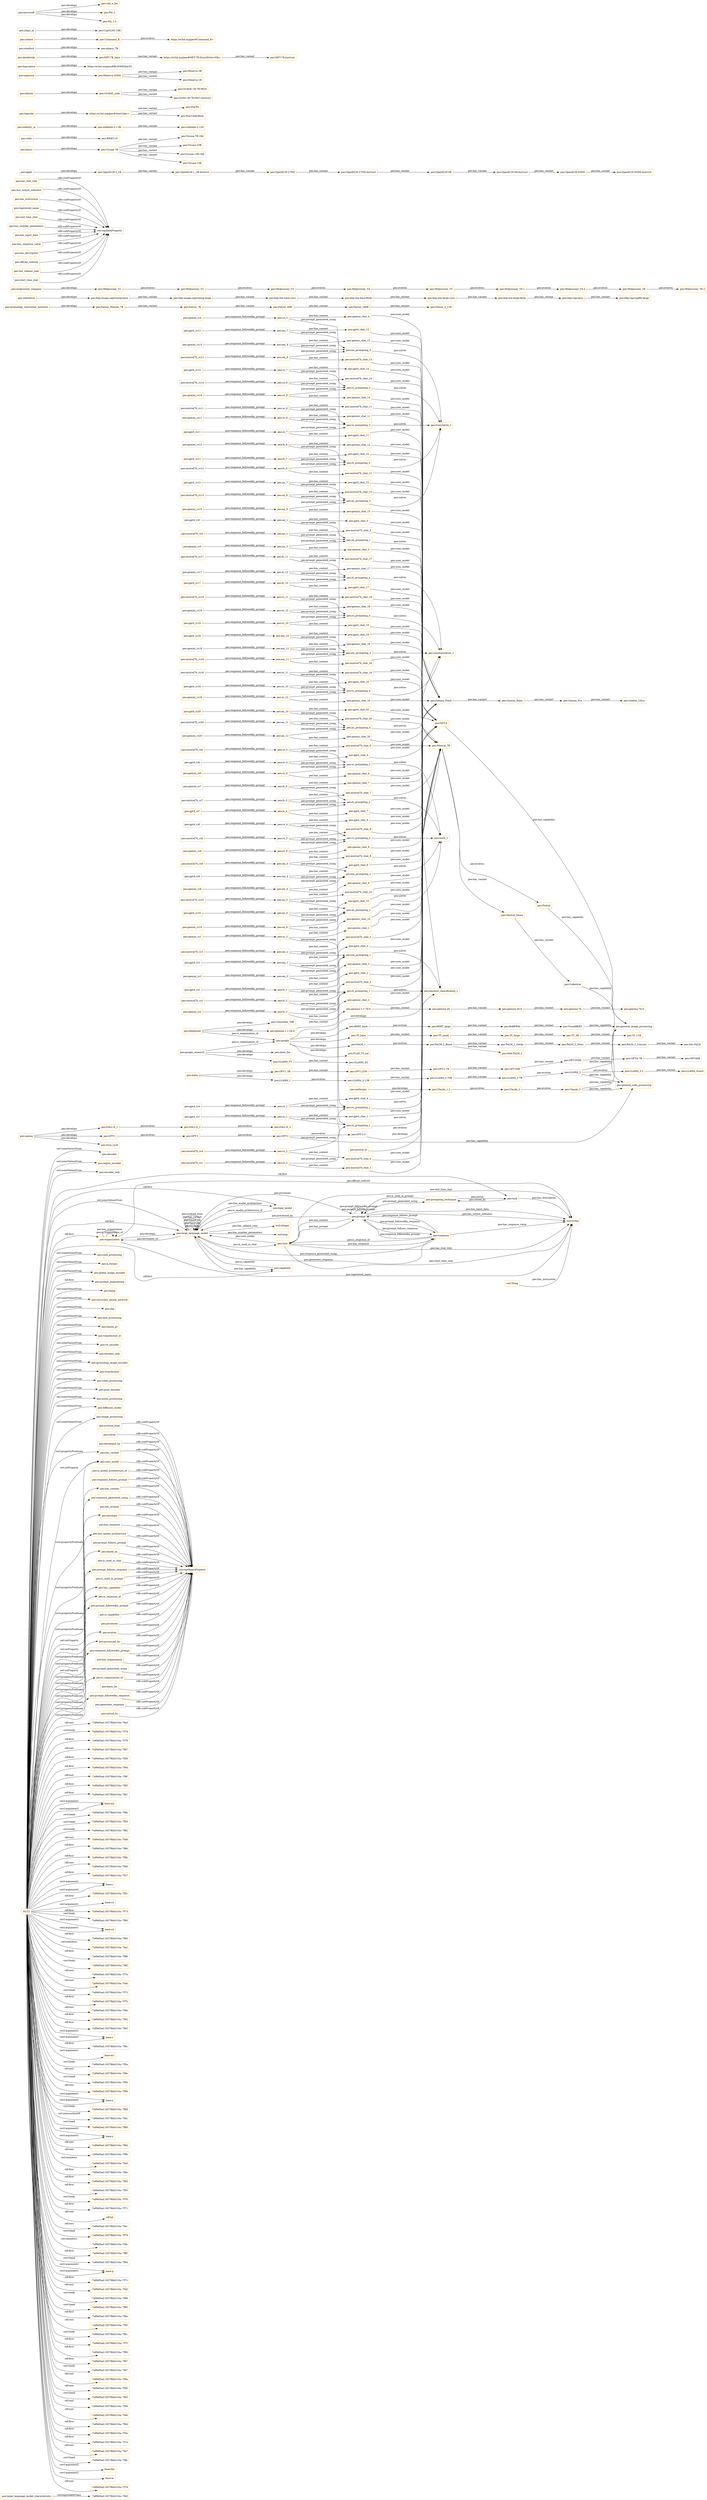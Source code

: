 digraph ar2dtool_diagram { 
rankdir=LR;
size="1501"
node [shape = rectangle, color="orange"]; "peo:large_language_model_characteristic" "peo:decoder" "peo:region_encoder" "peo:encoder_only" "peo:organization" "peo:code_processing" "peo:q_former" "peo:global_image_encoder" "peo:prompt_engineering" "peo:llama" "peo:recurrent_neural_network" "peo:chat" "peo:clip" "peo:text_processing" "peo:lamda_pt" "peo:prompting_technique" "peo:transformer_xl" "peo:vit_encoder" "peo:decoder_only" "peo:task" "peo:grounding_image_encoder" "peo:transformer" "peo:capability" "peo:video_processing" "peo:pixel_decoder" "peo:audio_processing" "peo:prompt" "peo:base_model" "-7a99d5ad:19378bb310a:-7fd2" "peo:diffusion_model" "peo:large_language_model" "peo:image_processing" "peo:response" ; /*classes style*/
	"peo:gemini_rs4" -> "peo:ro_3" [ label = "peo:response_followedby_prompt" ];
	"peo:gpt4_chat_4" -> "peo:GPT-4" [ label = "peo:uses_model" ];
	"peo:gemini_rs12" -> "peo:fs_9" [ label = "peo:response_followedby_prompt" ];
	"peo:ro_1" -> "peo:ro_prompting_1" [ label = "peo:prompt_generated_using" ];
	"peo:ro_1" -> "peo:gpt4_chat_4" [ label = "peo:has_context" ];
	"peo:an_5" -> "peo:an_prompting_2" [ label = "peo:prompt_generated_using" ];
	"peo:an_5" -> "peo:mistral7b_chat_10" [ label = "peo:has_context" ];
	"peo:gpt4_rs20" -> "peo:an_10" [ label = "peo:response_followedby_prompt" ];
	"peo:zs_2" -> "peo:zs_prompting_1" [ label = "peo:prompt_generated_using" ];
	"peo:zs_2" -> "peo:mistral7b_chat_1" [ label = "peo:has_context" ];
	"peo:Falcon_180B" -> "peo:Falcon_2_11B" [ label = "peo:has_variant" ];
	"peo:fs_11" -> "peo:fs_prompting_4" [ label = "peo:prompt_generated_using" ];
	"peo:fs_11" -> "peo:mistral7b_chat_17" [ label = "peo:has_context" ];
	"peo:has_variant" -> "owl:topObjectProperty" [ label = "rdfs:subPropertyOf" ];
	"peo:gemini_chat_15" -> "peo:Gemini_Flash" [ label = "peo:uses_model" ];
	"peo:uses_model" -> "owl:topObjectProperty" [ label = "rdfs:subPropertyOf" ];
	"peo:GPT-2" -> "peo:GPT-3" [ label = "peo:evolves" ];
	"peo:ro_11" -> "peo:ro_prompting_4" [ label = "peo:prompt_generated_using" ];
	"peo:ro_11" -> "peo:mistral7b_chat_19" [ label = "peo:has_context" ];
	"peo:gpt4_chat_15" -> "peo:GPT-4" [ label = "peo:uses_model" ];
	"peo:mistral7b_rs6" -> "peo:zs_5" [ label = "peo:response_followedby_prompt" ];
	"peo:mistral7b_chat_12" -> "peo:Mistral_7B" [ label = "peo:uses_model" ];
	"peo:salesforce" -> "peo:blip-image-captioning-base" [ label = "peo:develops" ];
	"peo:em_7" -> "peo:em_prompting_3" [ label = "peo:prompt_generated_using" ];
	"peo:em_7" -> "peo:gpt4_chat_13" [ label = "peo:has_context" ];
	"peo:mistral7b_rs10" -> "peo:an_5" [ label = "peo:response_followedby_prompt" ];
	"peo:gpt4_rs14" -> "peo:ro_7" [ label = "peo:response_followedby_prompt" ];
	"peo:Midjourney_V2" -> "peo:Midjourney_V3" [ label = "peo:evolves" ];
	"peo:is_model_architecture_of" -> "owl:topObjectProperty" [ label = "rdfs:subPropertyOf" ];
	"peo:gemini_chat_5" -> "peo:Gemini_Flash" [ label = "peo:uses_model" ];
	"peo:RoBERTa" -> "peo:VisualBERT" [ label = "peo:has_variant" ];
	"peo:has_chat_title" -> "owl:topDataProperty" [ label = "rdfs:subPropertyOf" ];
	"peo:em_10" -> "peo:em_prompting_4" [ label = "peo:prompt_generated_using" ];
	"peo:em_10" -> "peo:gpt4_chat_18" [ label = "peo:has_context" ];
	"peo:zs_prompting_2" -> "peo:math_1" [ label = "peo:solves" ];
	"peo:gpt4_rs5" -> "peo:an_1" [ label = "peo:response_followedby_prompt" ];
	"peo:an_12" -> "peo:an_prompting_4" [ label = "peo:prompt_generated_using" ];
	"peo:an_12" -> "peo:gemini_chat_20" [ label = "peo:has_context" ];
	"peo:gemini_rs18" -> "peo:em_12" [ label = "peo:response_followedby_prompt" ];
	"peo:mistral7b_chat_5" -> "peo:Mistral_7B" [ label = "peo:uses_model" ];
	"peo:ro_7" -> "peo:ro_prompting_3" [ label = "peo:prompt_generated_using" ];
	"peo:ro_7" -> "peo:gpt4_chat_14" [ label = "peo:has_context" ];
	"peo:deepmind" -> "peo:google" [ label = "peo:is_organization_of" ];
	"peo:deepmind" -> "peo:gemma-1.1-2b-it" [ label = "peo:develops" ];
	"peo:deepmind" -> "peo:Chinchilla_70B" [ label = "peo:develops" ];
	"peo:response_follows_prompt" -> "owl:topObjectProperty" [ label = "rdfs:subPropertyOf" ];
	"peo:OpenELM-450M" -> "peo:OpenELM-450M-Instruct" [ label = "peo:has_variant" ];
	"peo:lmsys" -> "peo:Vicuna-7B" [ label = "peo:develops" ];
	"peo:Midjourney_V5.2" -> "peo:Midjourney_V6" [ label = "peo:evolves" ];
	"peo:Vicuna-7B" -> "peo:Vicuna-7B-16k" [ label = "peo:has_variant" ];
	"peo:Vicuna-7B" -> "peo:Vicuna-33B" [ label = "peo:has_variant" ];
	"peo:Vicuna-7B" -> "peo:Vicuna-13B-16k" [ label = "peo:has_variant" ];
	"peo:Vicuna-7B" -> "peo:Vicuna-13B" [ label = "peo:has_variant" ];
	"peo:PaLM_2_Bison" -> "peo:PaLM_2_Gecko" [ label = "peo:has_variant" ];
	"peo:PaLM_2_Bison" -> "peo:Med-PaLM_2" [ label = "peo:has_variant" ];
	"peo:LLAMA_2-13B" -> "peo:LLAMA_2-70B" [ label = "peo:has_variant" ];
	"peo:Mistral_7B" -> "peo:Mistral_Nemo" [ label = "peo:has_variant" ];
	"peo:Mistral_7B" -> "peo:Pixtral" [ label = "peo:evolves" ];
	"peo:zs_8" -> "peo:zs_prompting_3" [ label = "peo:prompt_generated_using" ];
	"peo:zs_8" -> "peo:mistral7b_chat_11" [ label = "peo:has_context" ];
	"peo:OPT-125M" -> "peo:OPT-2.7B" [ label = "peo:has_variant" ];
	"peo:gemini_chat_10" -> "peo:Gemini_Flash" [ label = "peo:uses_model" ];
	"peo:VisualBERT" -> "peo:general_image_processing" [ label = "peo:has_capability" ];
	"peo:has_context" -> "owl:topObjectProperty" [ label = "rdfs:subPropertyOf" ];
	"peo:an_prompting_1" -> "peo:emotion_classification_1" [ label = "peo:solves" ];
	"peo:response_generated_using" -> "owl:topObjectProperty" [ label = "rdfs:subPropertyOf" ];
	"peo:gpt4_chat_10" -> "peo:GPT-4" [ label = "peo:uses_model" ];
	"peo:Claude_3" -> "peo:general_image_processing" [ label = "peo:has_capability" ];
	"peo:Claude_3" -> "peo:general_code_processing" [ label = "peo:has_capability" ];
	"peo:mistral7b_rs1" -> "peo:zs_2" [ label = "peo:response_followedby_prompt" ];
	"peo:fs_6" -> "peo:fs_prompting_2" [ label = "peo:prompt_generated_using" ];
	"peo:fs_6" -> "peo:gemini_chat_7" [ label = "peo:has_context" ];
	"peo:fs_prompting_4" -> "peo:summarization_1" [ label = "peo:solves" ];
	"peo:em_2" -> "peo:em_prompting_1" [ label = "peo:prompt_generated_using" ];
	"peo:em_2" -> "peo:mistral7b_chat_3" [ label = "peo:has_context" ];
	"peo:mistral7b_chat_18" -> "peo:Mistral_7B" [ label = "peo:uses_model" ];
	"peo:mistral7b_rs16" -> "peo:zs_11" [ label = "peo:response_followedby_prompt" ];
	"peo:OPT-350M" -> "peo:OPT-6.7B" [ label = "peo:has_variant" ];
	"peo:mistral_ai" -> "peo:Mistral_7B" [ label = "peo:develops" ];
	"peo:anthropic" -> "peo:Claude_1.2" [ label = "peo:develops" ];
	"peo:rwkv" -> "peo:RWKV-v5" [ label = "peo:develops" ];
	"peo:PaLM_2_Otter" -> "peo:PaLM_2_Unicorn" [ label = "peo:has_variant" ];
	"peo:ro_prompting_1" -> "peo:emotion_classification_1" [ label = "peo:solves" ];
	"peo:gemini_rs5" -> "peo:an_3" [ label = "peo:response_followedby_prompt" ];
	"peo:gemini_rs13" -> "peo:em_9" [ label = "peo:response_followedby_prompt" ];
	"peo:ro_2" -> "peo:ro_prompting_1" [ label = "peo:prompt_generated_using" ];
	"peo:ro_2" -> "peo:mistral7b_chat_4" [ label = "peo:has_context" ];
	"peo:an_6" -> "peo:an_prompting_2" [ label = "peo:prompt_generated_using" ];
	"peo:an_6" -> "peo:gemini_chat_10" [ label = "peo:has_context" ];
	"peo:gpt4_chat_5" -> "peo:GPT-4" [ label = "peo:uses_model" ];
	"peo:blip-vqa-base" -> "peo:blip-vqa-capfilt-large" [ label = "peo:has_variant" ];
	"peo:has_prompt" -> "owl:topObjectProperty" [ label = "rdfs:subPropertyOf" ];
	"peo:OpenELM-1_1B" -> "peo:OpenELM-1_1B-Instruct" [ label = "peo:has_variant" ];
	"peo:PaLM_2_Gecko" -> "peo:PaLM_2_Otter" [ label = "peo:has_variant" ];
	"peo:zs_3" -> "peo:zs_prompting_1" [ label = "peo:prompt_generated_using" ];
	"peo:zs_3" -> "peo:gemini_chat_1" [ label = "peo:has_context" ];
	"peo:develops" -> "owl:topObjectProperty" [ label = "rdfs:subPropertyOf" ];
	"peo:LLAMA_2-7B" -> "peo:LLAMA_3" [ label = "peo:evolves" ];
	"peo:fs_12" -> "peo:fs_prompting_4" [ label = "peo:prompt_generated_using" ];
	"peo:fs_12" -> "peo:gemini_chat_17" [ label = "peo:has_context" ];
	"peo:gemma-7b" -> "peo:gemma-7b-it" [ label = "peo:has_variant" ];
	"peo:gemini_chat_16" -> "peo:Gemini_Flash" [ label = "peo:uses_model" ];
	"peo:has_response" -> "owl:topObjectProperty" [ label = "rdfs:subPropertyOf" ];
	"peo:ro_12" -> "peo:ro_prompting_4" [ label = "peo:prompt_generated_using" ];
	"peo:ro_12" -> "peo:gemini_chat_19" [ label = "peo:has_context" ];
	"peo:GPT-3" -> "peo:general_code_processing" [ label = "peo:has_capability" ];
	"peo:GPT-3" -> "peo:GPT-3.5" [ label = "peo:evolves" ];
	"peo:gpt4_chat_16" -> "peo:GPT-4" [ label = "peo:uses_model" ];
	"peo:OPT-6.7B" -> "peo:OPT-66B" [ label = "peo:has_variant" ];
	"peo:stablelm-2-1-6b" -> "peo:stablelm-2-12b" [ label = "peo:has_variant" ];
	"peo:fs_1" -> "peo:fs_prompting_1" [ label = "peo:prompt_generated_using" ];
	"peo:fs_1" -> "peo:gpt4_chat_2" [ label = "peo:has_context" ];
	"peo:Gemini_Flash" -> "peo:Gemini_Nano" [ label = "peo:has_variant" ];
	"peo:mistral7b_rs7" -> "peo:fs_5" [ label = "peo:response_followedby_prompt" ];
	"peo:blip-itm-base-flickr" -> "peo:blip-itm-large-coco" [ label = "peo:has_variant" ];
	"peo:has_model_architecture" -> "owl:topObjectProperty" [ label = "rdfs:subPropertyOf" ];
	"peo:em_8" -> "peo:em_prompting_3" [ label = "peo:prompt_generated_using" ];
	"peo:em_8" -> "peo:mistral7b_chat_13" [ label = "peo:has_context" ];
	"peo:mistral7b_chat_13" -> "peo:Mistral_7B" [ label = "peo:uses_model" ];
	"peo:has_output_indicator" -> "owl:topDataProperty" [ label = "rdfs:subPropertyOf" ];
	"peo:mistral7b_rs11" -> "peo:zs_8" [ label = "peo:response_followedby_prompt" ];
	"peo:gpt4_rs15" -> "peo:an_7" [ label = "peo:response_followedby_prompt" ];
	"peo:Midjourney_V3" -> "peo:Midjourney_V4" [ label = "peo:evolves" ];
	"peo:gemini_chat_6" -> "peo:Gemini_Flash" [ label = "peo:uses_model" ];
	"https://w3id.org/peo#StarCoder+" -> "peo:StarPii" [ label = "peo:has_variant" ];
	"https://w3id.org/peo#StarCoder+" -> "peo:StarCoderBase" [ label = "peo:has_variant" ];
	"peo:allenAI" -> "peo:OLMoE_code" [ label = "peo:develops" ];
	"peo:an_1" -> "peo:an_prompting_1" [ label = "peo:prompt_generated_using" ];
	"peo:an_1" -> "peo:gpt4_chat_5" [ label = "peo:has_context" ];
	"peo:Gemini_Pro" -> "peo:Gemini_Ultra" [ label = "peo:has_variant" ];
	"peo:em_11" -> "peo:em_prompting_4" [ label = "peo:prompt_generated_using" ];
	"peo:em_11" -> "peo:mistral7b_chat_18" [ label = "peo:has_context" ];
	"peo:zs_prompting_3" -> "peo:translation_1" [ label = "peo:solves" ];
	"peo:gpt4_rs6" -> "peo:zs_4" [ label = "peo:response_followedby_prompt" ];
	"peo:gemini_rs19" -> "peo:ro_12" [ label = "peo:response_followedby_prompt" ];
	"peo:mistral7b_chat_6" -> "peo:Mistral_7B" [ label = "peo:uses_model" ];
	"peo:ro_8" -> "peo:ro_prompting_3" [ label = "peo:prompt_generated_using" ];
	"peo:ro_8" -> "peo:mistral7b_chat_14" [ label = "peo:has_context" ];
	"peo:BERT_base" -> "peo:BERT_large" [ label = "peo:evolves" ];
	"peo:prompt_follows_prompt" -> "owl:topObjectProperty" [ label = "rdfs:subPropertyOf" ];
	"peo:gemini_rs20" -> "peo:an_12" [ label = "peo:response_followedby_prompt" ];
	"peo:zs_9" -> "peo:zs_prompting_3" [ label = "peo:prompt_generated_using" ];
	"peo:zs_9" -> "peo:gemini_chat_11" [ label = "peo:has_context" ];
	"peo:gemini_chat_11" -> "peo:Gemini_Flash" [ label = "peo:uses_model" ];
	"peo:an_prompting_2" -> "peo:math_1" [ label = "peo:solves" ];
	"peo:gpt4_chat_11" -> "peo:GPT-4" [ label = "peo:uses_model" ];
	"peo:mistral7b_rs2" -> "peo:fs_2" [ label = "peo:response_followedby_prompt" ];
	"peo:fs_7" -> "peo:fs_prompting_3" [ label = "peo:prompt_generated_using" ];
	"peo:fs_7" -> "peo:gpt4_chat_12" [ label = "peo:has_context" ];
	"peo:em_3" -> "peo:em_prompting_1" [ label = "peo:prompt_generated_using" ];
	"peo:em_3" -> "peo:gemini_chat_3" [ label = "peo:has_context" ];
	"peo:gpt4_rs10" -> "peo:an_4" [ label = "peo:response_followedby_prompt" ];
	"peo:based_on" -> "owl:topObjectProperty" [ label = "rdfs:subPropertyOf" ];
	"peo:sapienza" -> "peo:Minerva-350M" [ label = "peo:develops" ];
	"peo:mistral7b_chat_19" -> "peo:Mistral_7B" [ label = "peo:uses_model" ];
	"peo:T5_base" -> "peo:T5_small" [ label = "peo:has_variant" ];
	"peo:mistral7b_rs17" -> "peo:fs_11" [ label = "peo:response_followedby_prompt" ];
	"peo:gemini_chat_1" -> "peo:Gemini_Flash" [ label = "peo:uses_model" ];
	"peo:Falcon_40B" -> "peo:Falcon_180B" [ label = "peo:has_variant" ];
	"peo:ro_prompting_2" -> "peo:math_1" [ label = "peo:solves" ];
	"peo:gemini_rs6" -> "peo:zs_6" [ label = "peo:response_followedby_prompt" ];
	"peo:blip-image-captioning-large" -> "peo:blip-itm-base-coco" [ label = "peo:has_variant" ];
	"peo:midjourney_company" -> "peo:Midjourney_V1" [ label = "peo:develops" ];
	"peo:mistral7b_chat_1" -> "peo:Mistral_7B" [ label = "peo:uses_model" ];
	"peo:ro_3" -> "peo:ro_prompting_1" [ label = "peo:prompt_generated_using" ];
	"peo:ro_3" -> "peo:gemini_chat_4" [ label = "peo:has_context" ];
	"peo:mistral7b_chat_20" -> "peo:Mistral_7B" [ label = "peo:uses_model" ];
	"peo:gpt4_rs1" -> "peo:zs_1" [ label = "peo:response_followedby_prompt" ];
	"peo:an_7" -> "peo:an_prompting_3" [ label = "peo:prompt_generated_using" ];
	"peo:an_7" -> "peo:gpt4_chat_15" [ label = "peo:has_context" ];
	"peo:large_language_model_characteristic" -> "-7a99d5ad:19378bb310a:-7fd2" [ label = "owl:equivalentClass" ];
	"peo:gemini_rs14" -> "peo:ro_9" [ label = "peo:response_followedby_prompt" ];
	"peo:blip-itm-base-coco" -> "peo:blip-itm-base-flickr" [ label = "peo:has_variant" ];
	"peo:gpt4_chat_6" -> "peo:GPT-4" [ label = "peo:uses_model" ];
	"peo:OpenELM-270M" -> "peo:OpenELM-270M-Instruct" [ label = "peo:has_variant" ];
	"peo:has_instruction" -> "owl:topDataProperty" [ label = "rdfs:subPropertyOf" ];
	"peo:zs_4" -> "peo:zs_prompting_2" [ label = "peo:prompt_generated_using" ];
	"peo:zs_4" -> "peo:gpt4_chat_6" [ label = "peo:has_context" ];
	"peo:PaLM_1" -> "peo:PaLM_2_Bison" [ label = "peo:evolves" ];
	"peo:GLaMM_FT" -> "peo:GLaMM_ZS" [ label = "peo:has_variant" ];
	"peo:is_used_in_chat" -> "owl:topObjectProperty" [ label = "rdfs:subPropertyOf" ];
	"peo:gemini_chat_17" -> "peo:Gemini_Flash" [ label = "peo:uses_model" ];
	"peo:OLMoE_code" -> "peo:OLMoE-1B-7B-0924" [ label = "peo:has_variant" ];
	"peo:OLMoE_code" -> "peo:OLMo-1B-7B-0927-Instruct" [ label = "peo:has_variant" ];
	"peo:blip-itm-large-coco" -> "peo:blip-itm-large-flickr" [ label = "peo:has_variant" ];
	"peo:GPT-4" -> "peo:general_image_processing" [ label = "peo:has_capability" ];
	"peo:google_research" -> "peo:google" [ label = "peo:is_organization_of" ];
	"peo:google_research" -> "peo:xlnet_llm" [ label = "peo:develops" ];
	"peo:google_research" -> "peo:GLaMM_FT" [ label = "peo:develops" ];
	"peo:gpt4_chat_17" -> "peo:GPT-4" [ label = "peo:uses_model" ];
	"peo:gemma-2b-it" -> "peo:gemma-7b" [ label = "peo:has_variant" ];
	"peo:fs_2" -> "peo:fs_prompting_1" [ label = "peo:prompt_generated_using" ];
	"peo:fs_2" -> "peo:mistral7b_chat_2" [ label = "peo:has_context" ];
	"peo:mistral7b_rs8" -> "peo:em_5" [ label = "peo:response_followedby_prompt" ];
	"peo:mistral7b_chat_14" -> "peo:Mistral_7B" [ label = "peo:uses_model" ];
	"peo:em_9" -> "peo:em_prompting_3" [ label = "peo:prompt_generated_using" ];
	"peo:em_9" -> "peo:gemini_chat_13" [ label = "peo:has_context" ];
	"peo:mistral7b_rs12" -> "peo:fs_8" [ label = "peo:response_followedby_prompt" ];
	"peo:em_prompting_1" -> "peo:emotion_classification_1" [ label = "peo:solves" ];
	"peo:OpenELM-3B-Instruct" -> "peo:OpenELM-450M" [ label = "peo:has_variant" ];
	"peo:gpt4_rs16" -> "peo:zs_10" [ label = "peo:response_followedby_prompt" ];
	"peo:Midjourney_V4" -> "peo:Midjourney_V5" [ label = "peo:evolves" ];
	"peo:gemini_chat_7" -> "peo:Gemini_Flash" [ label = "peo:uses_model" ];
	"peo:gemini_rs1" -> "peo:zs_3" [ label = "peo:response_followedby_prompt" ];
	"peo:T5_large" -> "peo:T5_3B" [ label = "peo:has_variant" ];
	"peo:prompt_follows_response" -> "owl:topObjectProperty" [ label = "rdfs:subPropertyOf" ];
	"peo:an_2" -> "peo:an_prompting_1" [ label = "peo:prompt_generated_using" ];
	"peo:an_2" -> "peo:mistral7b_chat_5" [ label = "peo:has_context" ];
	"peo:gpt4_chat_1" -> "peo:GPT-4" [ label = "peo:uses_model" ];
	"peo:em_12" -> "peo:em_prompting_4" [ label = "peo:prompt_generated_using" ];
	"peo:em_12" -> "peo:gemini_chat_18" [ label = "peo:has_context" ];
	"peo:gpt4_rs7" -> "peo:fs_4" [ label = "peo:response_followedby_prompt" ];
	"peo:zs_prompting_4" -> "peo:summarization_1" [ label = "peo:solves" ];
	"peo:mistral7b_chat_7" -> "peo:Mistral_7B" [ label = "peo:uses_model" ];
	"peo:ro_9" -> "peo:ro_prompting_3" [ label = "peo:prompt_generated_using" ];
	"peo:ro_9" -> "peo:gemini_chat_14" [ label = "peo:has_context" ];
	"peo:registered_name" -> "owl:topDataProperty" [ label = "rdfs:subPropertyOf" ];
	"peo:is_used_in_prompt" -> "owl:topObjectProperty" [ label = "rdfs:subPropertyOf" ];
	"peo:has_capability" -> "owl:topObjectProperty" [ label = "rdfs:subPropertyOf" ];
	"peo:OPT-1.3B" -> "peo:OPT-125M" [ label = "peo:has_variant" ];
	"peo:gemini_chat_12" -> "peo:Gemini_Flash" [ label = "peo:uses_model" ];
	"peo:zs_10" -> "peo:zs_prompting_4" [ label = "peo:prompt_generated_using" ];
	"peo:zs_10" -> "peo:gpt4_chat_16" [ label = "peo:has_context" ];
	"peo:bigscience" -> "https://w3id.org/peo#BLOOMZ&mT0" [ label = "peo:develops" ];
	"peo:an_prompting_3" -> "peo:translation_1" [ label = "peo:solves" ];
	"peo:gpt4_chat_12" -> "peo:GPT-4" [ label = "peo:uses_model" ];
	"peo:OpenELM-270M-Instruct" -> "peo:OpenELM-3B" [ label = "peo:has_variant" ];
	"peo:mistral7b_rs3" -> "peo:em_2" [ label = "peo:response_followedby_prompt" ];
	"peo:MPT-7B_base" -> "https://w3id.org/peo#MPT-7B-StoryWriter-65k+" [ label = "peo:has_variant" ];
	"peo:is_response_of" -> "owl:topObjectProperty" [ label = "rdfs:subPropertyOf" ];
	"peo:prompt_followedby_prompt" -> "owl:topObjectProperty" [ label = "rdfs:subPropertyOf" ];
	"peo:fs_8" -> "peo:fs_prompting_3" [ label = "peo:prompt_generated_using" ];
	"peo:fs_8" -> "peo:mistral7b_chat_12" [ label = "peo:has_context" ];
	"peo:em_4" -> "peo:em_prompting_2" [ label = "peo:prompt_generated_using" ];
	"peo:em_4" -> "peo:gpt4_chat_8" [ label = "peo:has_context" ];
	"peo:gpt4_rs11" -> "peo:zs_7" [ label = "peo:response_followedby_prompt" ];
	"peo:DALL-E_1" -> "peo:DALL-E_2" [ label = "peo:evolves" ];
	"peo:mistral7b_rs18" -> "peo:em_11" [ label = "peo:response_followedby_prompt" ];
	"peo:gemini_chat_2" -> "peo:Gemini_Flash" [ label = "peo:uses_model" ];
	"peo:ro_prompting_3" -> "peo:translation_1" [ label = "peo:solves" ];
	"peo:gemini_rs7" -> "peo:fs_6" [ label = "peo:response_followedby_prompt" ];
	"peo:gpt4_chat_7" -> "peo:GPT-4" [ label = "peo:uses_model" ];
	"peo:Minerva-350M" -> "peo:Minerva-3B" [ label = "peo:has_variant" ];
	"peo:Minerva-350M" -> "peo:Minerva-1B" [ label = "peo:has_variant" ];
	"peo:gpt4_rs2" -> "peo:fs_1" [ label = "peo:response_followedby_prompt" ];
	"peo:is_capability" -> "owl:topObjectProperty" [ label = "rdfs:subPropertyOf" ];
	"peo:gemini_rs15" -> "peo:an_9" [ label = "peo:response_followedby_prompt" ];
	"peo:mistral7b_chat_2" -> "peo:Mistral_7B" [ label = "peo:uses_model" ];
	"peo:ro_4" -> "peo:ro_prompting_2" [ label = "peo:prompt_generated_using" ];
	"peo:ro_4" -> "peo:gpt4_chat_9" [ label = "peo:has_context" ];
	"peo:an_8" -> "peo:an_prompting_3" [ label = "peo:prompt_generated_using" ];
	"peo:an_8" -> "peo:mistral7b_chat_15" [ label = "peo:has_context" ];
	"peo:Falcon_7B" -> "peo:Falcon_40B" [ label = "peo:has_variant" ];
	"peo:end_time_chat" -> "owl:topDataProperty" [ label = "rdfs:subPropertyOf" ];
	"peo:processes" -> "owl:topObjectProperty" [ label = "rdfs:subPropertyOf" ];
	"peo:google" -> "peo:T5_base" [ label = "peo:develops" ];
	"peo:google" -> "peo:PaLM_1" [ label = "peo:develops" ];
	"peo:google" -> "peo:Gemini_Flash" [ label = "peo:develops" ];
	"peo:google" -> "peo:FLAN_T5_xxl" [ label = "peo:develops" ];
	"peo:google" -> "peo:BERT_base" [ label = "peo:develops" ];
	"peo:LLAMA_2-70B" -> "peo:LLAMA_2-7B" [ label = "peo:has_variant" ];
	"peo:has_number_parameters" -> "owl:topDataProperty" [ label = "rdfs:subPropertyOf" ];
	"peo:zs_5" -> "peo:zs_prompting_2" [ label = "peo:prompt_generated_using" ];
	"peo:zs_5" -> "peo:mistral7b_chat_6" [ label = "peo:has_context" ];
	"peo:evolves" -> "owl:topObjectProperty" [ label = "rdfs:subPropertyOf" ];
	"peo:gemini_chat_18" -> "peo:Gemini_Flash" [ label = "peo:uses_model" ];
	"peo:LLAMA_1" -> "peo:LLAMA_2-13B" [ label = "peo:evolves" ];
	"peo:gpt4_chat_18" -> "peo:GPT-4" [ label = "peo:uses_model" ];
	"peo:fs_3" -> "peo:fs_prompting_1" [ label = "peo:prompt_generated_using" ];
	"peo:fs_3" -> "peo:gemini_chat_2" [ label = "peo:has_context" ];
	"peo:BERT_large" -> "peo:RoBERTa" [ label = "peo:has_variant" ];
	"peo:fs_prompting_1" -> "peo:emotion_classification_1" [ label = "peo:solves" ];
	"peo:mistral7b_rs9" -> "peo:ro_5" [ label = "peo:response_followedby_prompt" ];
	"peo:stanford" -> "peo:alpaca_7B" [ label = "peo:develops" ];
	"peo:mistral7b_chat_15" -> "peo:Mistral_7B" [ label = "peo:uses_model" ];
	"peo:em_prompting_2" -> "peo:math_1" [ label = "peo:solves" ];
	"peo:mistral7b_rs13" -> "peo:em_8" [ label = "peo:response_followedby_prompt" ];
	"https://w3id.org/peo#MPT-7B-StoryWriter-65k+" -> "peo:MPT-7B-Instruct" [ label = "peo:has_variant" ];
	"peo:gpt4_rs17" -> "peo:fs_10" [ label = "peo:response_followedby_prompt" ];
	"peo:processed_by" -> "owl:topObjectProperty" [ label = "rdfs:subPropertyOf" ];
	"peo:Midjourney_V5" -> "peo:Midjourney_V5.1" [ label = "peo:evolves" ];
	"peo:meta" -> "peo:OPT-1.3B" [ label = "peo:develops" ];
	"peo:meta" -> "peo:LLAMA_1" [ label = "peo:develops" ];
	"peo:gemini_rs2" -> "peo:fs_3" [ label = "peo:response_followedby_prompt" ];
	"peo:gemini_chat_8" -> "peo:Gemini_Flash" [ label = "peo:uses_model" ];
	"peo:has_input_data" -> "owl:topDataProperty" [ label = "rdfs:subPropertyOf" ];
	"peo:gemini_rs10" -> "peo:an_6" [ label = "peo:response_followedby_prompt" ];
	"peo:an_3" -> "peo:an_prompting_1" [ label = "peo:prompt_generated_using" ];
	"peo:an_3" -> "peo:gemini_chat_5" [ label = "peo:has_context" ];
	"peo:gpt4_chat_2" -> "peo:GPT-4" [ label = "peo:uses_model" ];
	"peo:gpt4_rs8" -> "peo:em_4" [ label = "peo:response_followedby_prompt" ];
	"peo:has_response_value" -> "owl:topDataProperty" [ label = "rdfs:subPropertyOf" ];
	"peo:mistral7b_chat_8" -> "peo:Mistral_7B" [ label = "peo:uses_model" ];
	"peo:Mistral_Nemo" -> "peo:Codestral" [ label = "peo:has_variant" ];
	"peo:response_followedby_prompt" -> "owl:topObjectProperty" [ label = "rdfs:subPropertyOf" ];
	"peo:gemini_chat_13" -> "peo:Gemini_Flash" [ label = "peo:uses_model" ];
	"peo:zs_11" -> "peo:zs_prompting_4" [ label = "peo:prompt_generated_using" ];
	"peo:zs_11" -> "peo:mistral7b_chat_16" [ label = "peo:has_context" ];
	"peo:an_prompting_4" -> "peo:summarization_1" [ label = "peo:solves" ];
	"peo:gpt4_chat_13" -> "peo:GPT-4" [ label = "peo:uses_model" ];
	"peo:Falcon_Mamba_7B" -> "peo:Falcon_7B" [ label = "peo:has_variant" ];
	"peo:gemma-1.1-2b-it" -> "peo:gemma-1.1-7b-it" [ label = "peo:has_variant" ];
	"peo:mistral7b_rs4" -> "peo:ro_2" [ label = "peo:response_followedby_prompt" ];
	"peo:fs_9" -> "peo:fs_prompting_3" [ label = "peo:prompt_generated_using" ];
	"peo:fs_9" -> "peo:gemini_chat_12" [ label = "peo:has_context" ];
	"peo:mistral7b_chat_10" -> "peo:Mistral_7B" [ label = "peo:uses_model" ];
	"peo:em_5" -> "peo:em_prompting_2" [ label = "peo:prompt_generated_using" ];
	"peo:em_5" -> "peo:mistral7b_chat_8" [ label = "peo:has_context" ];
	"peo:Claude_1.2" -> "peo:Claude_2" [ label = "peo:evolves" ];
	"peo:gpt4_rs12" -> "peo:fs_7" [ label = "peo:response_followedby_prompt" ];
	"peo:DALL-E_2" -> "peo:DALL-E_3" [ label = "peo:evolves" ];
	"peo:mistral7b_rs19" -> "peo:ro_11" [ label = "peo:response_followedby_prompt" ];
	"peo:gemini_chat_3" -> "peo:Gemini_Flash" [ label = "peo:uses_model" ];
	"peo:Pixtral" -> "peo:general_image_processing" [ label = "peo:has_capability" ];
	"peo:has_organization" -> "owl:topObjectProperty" [ label = "rdfs:subPropertyOf" ];
	"peo:ro_prompting_4" -> "peo:summarization_1" [ label = "peo:solves" ];
	"peo:gemma-1.1-7b-it" -> "peo:gemma-2b" [ label = "peo:has_variant" ];
	"peo:gemini_rs8" -> "peo:em_6" [ label = "peo:response_followedby_prompt" ];
	"peo:mistral7b_rs20" -> "peo:an_11" [ label = "peo:response_followedby_prompt" ];
	"peo:an_10" -> "peo:an_prompting_4" [ label = "peo:prompt_generated_using" ];
	"peo:an_10" -> "peo:gpt4_chat_20" [ label = "peo:has_context" ];
	"peo:gpt4_rs3" -> "peo:em_1" [ label = "peo:response_followedby_prompt" ];
	"peo:gemini_rs16" -> "peo:zs_12" [ label = "peo:response_followedby_prompt" ];
	"peo:mistral7b_chat_3" -> "peo:Mistral_7B" [ label = "peo:uses_model" ];
	"peo:ro_5" -> "peo:ro_prompting_2" [ label = "peo:prompt_generated_using" ];
	"peo:ro_5" -> "peo:mistral7b_chat_9" [ label = "peo:has_context" ];
	"peo:an_9" -> "peo:an_prompting_3" [ label = "peo:prompt_generated_using" ];
	"peo:an_9" -> "peo:gemini_chat_15" [ label = "peo:has_context" ];
	"peo:gpt4_chat_8" -> "peo:GPT-4" [ label = "peo:uses_model" ];
	"peo:Command_R" -> "https://w3id.org/peo#Command_R+" [ label = "peo:evolves" ];
	"peo:blip-image-captioning-base" -> "peo:blip-image-captioning-large" [ label = "peo:has_variant" ];
	"peo:stability_ai" -> "peo:stablelm-2-1-6b" [ label = "peo:develops" ];
	"peo:zs_6" -> "peo:zs_prompting_2" [ label = "peo:prompt_generated_using" ];
	"peo:zs_6" -> "peo:gemini_chat_6" [ label = "peo:has_context" ];
	"peo:Codestral" -> "peo:general_code_processing" [ label = "peo:has_capability" ];
	"peo:gemini_chat_19" -> "peo:Gemini_Flash" [ label = "peo:uses_model" ];
	"peo:gpt4_chat_19" -> "peo:GPT-4" [ label = "peo:uses_model" ];
	"peo:databricks" -> "peo:MPT-7B_base" [ label = "peo:develops" ];
	"peo:fs_4" -> "peo:fs_prompting_2" [ label = "peo:prompt_generated_using" ];
	"peo:fs_4" -> "peo:gpt4_chat_7" [ label = "peo:has_context" ];
	"peo:fs_prompting_2" -> "peo:math_1" [ label = "peo:solves" ];
	"peo:OpenELM-3B" -> "peo:OpenELM-3B-Instruct" [ label = "peo:has_variant" ];
	"peo:gemini_chat_20" -> "peo:Gemini_Flash" [ label = "peo:uses_model" ];
	"peo:OPT-30B" -> "peo:OPT-350M" [ label = "peo:has_variant" ];
	"peo:mistral7b_chat_16" -> "peo:Mistral_7B" [ label = "peo:uses_model" ];
	"peo:em_prompting_3" -> "peo:translation_1" [ label = "peo:solves" ];
	"peo:mistral7b_rs14" -> "peo:ro_8" [ label = "peo:response_followedby_prompt" ];
	"peo:gpt4_chat_20" -> "peo:GPT-4" [ label = "peo:uses_model" ];
	"peo:gpt4_rs18" -> "peo:em_10" [ label = "peo:response_followedby_prompt" ];
	"peo:Midjourney_V6" -> "peo:Midjourney_V6.2" [ label = "peo:evolves" ];
	"peo:zhipu_ai" -> "peo:CogVLM2-19B" [ label = "peo:develops" ];
	"peo:gemini_chat_9" -> "peo:Gemini_Flash" [ label = "peo:uses_model" ];
	"peo:gemini_rs3" -> "peo:em_3" [ label = "peo:response_followedby_prompt" ];
	"peo:bigcode" -> "https://w3id.org/peo#StarCoder+" [ label = "peo:develops" ];
	"peo:prompt_generated_using" -> "owl:topObjectProperty" [ label = "rdfs:subPropertyOf" ];
	"peo:gemini_rs11" -> "peo:zs_9" [ label = "peo:response_followedby_prompt" ];
	"peo:an_4" -> "peo:an_prompting_2" [ label = "peo:prompt_generated_using" ];
	"peo:an_4" -> "peo:gpt4_chat_10" [ label = "peo:has_context" ];
	"peo:gpt4_chat_3" -> "peo:GPT-4" [ label = "peo:uses_model" ];
	"peo:gpt4_rs9" -> "peo:ro_4" [ label = "peo:response_followedby_prompt" ];
	"peo:mistral7b_chat_9" -> "peo:Mistral_7B" [ label = "peo:uses_model" ];
	"peo:is_organization_of" -> "owl:topObjectProperty" [ label = "rdfs:subPropertyOf" ];
	"peo:T5_3B" -> "peo:T5_11B" [ label = "peo:has_variant" ];
	"peo:T5_small" -> "peo:T5_large" [ label = "peo:has_variant" ];
	"peo:basis_for" -> "owl:topObjectProperty" [ label = "rdfs:subPropertyOf" ];
	"peo:zs_1" -> "peo:zs_prompting_1" [ label = "peo:prompt_generated_using" ];
	"peo:zs_1" -> "peo:gpt4_chat_1" [ label = "peo:has_context" ];
	"peo:has_description" -> "owl:topDataProperty" [ label = "rdfs:subPropertyOf" ];
	"peo:prompt_followedby_response" -> "owl:topObjectProperty" [ label = "rdfs:subPropertyOf" ];
	"peo:fs_10" -> "peo:fs_prompting_4" [ label = "peo:prompt_generated_using" ];
	"peo:fs_10" -> "peo:gpt4_chat_17" [ label = "peo:has_context" ];
	"peo:gemini_chat_14" -> "peo:Gemini_Flash" [ label = "peo:uses_model" ];
	"peo:zs_12" -> "peo:zs_prompting_4" [ label = "peo:prompt_generated_using" ];
	"peo:zs_12" -> "peo:gemini_chat_16" [ label = "peo:has_context" ];
	"peo:OpenELM-1_1B-Instruct" -> "peo:OpenELM-270M" [ label = "peo:has_variant" ];
	"peo:generates_response" -> "owl:topObjectProperty" [ label = "rdfs:subPropertyOf" ];
	"peo:ro_10" -> "peo:ro_prompting_4" [ label = "peo:prompt_generated_using" ];
	"peo:ro_10" -> "peo:gpt4_chat_19" [ label = "peo:has_context" ];
	"peo:GPT-1" -> "peo:GPT-2" [ label = "peo:evolves" ];
	"peo:microsoft" -> "peo:vall_e_llm" [ label = "peo:develops" ];
	"peo:microsoft" -> "peo:Phi_2" [ label = "peo:develops" ];
	"peo:microsoft" -> "peo:Phi_1.5" [ label = "peo:develops" ];
	"peo:gpt4_chat_14" -> "peo:GPT-4" [ label = "peo:uses_model" ];
	"peo:mistral7b_rs5" -> "peo:an_2" [ label = "peo:response_followedby_prompt" ];
	"peo:mistral7b_chat_11" -> "peo:Mistral_7B" [ label = "peo:uses_model" ];
	"peo:em_6" -> "peo:em_prompting_2" [ label = "peo:prompt_generated_using" ];
	"peo:em_6" -> "peo:gemini_chat_8" [ label = "peo:has_context" ];
	"peo:official_website" -> "owl:topDataProperty" [ label = "rdfs:subPropertyOf" ];
	"peo:gpt4_rs13" -> "peo:em_7" [ label = "peo:response_followedby_prompt" ];
	"peo:Midjourney_V1" -> "peo:Midjourney_V2" [ label = "peo:evolves" ];
	"peo:gemini_chat_4" -> "peo:Gemini_Flash" [ label = "peo:uses_model" ];
	"peo:technology_innovation_institute" -> "peo:Falcon_Mamba_7B" [ label = "peo:develops" ];
	"peo:gemma-2b" -> "peo:gemma-2b-it" [ label = "peo:has_variant" ];
	"peo:gemini_rs9" -> "peo:ro_6" [ label = "peo:response_followedby_prompt" ];
	"peo:solved_by" -> "owl:topObjectProperty" [ label = "rdfs:subPropertyOf" ];
	"peo:has_release_year" -> "owl:topDataProperty" [ label = "rdfs:subPropertyOf" ];
	"peo:gpt4_chat_9" -> "peo:GPT-4" [ label = "peo:uses_model" ];
	"peo:gpt4_rs4" -> "peo:ro_1" [ label = "peo:response_followedby_prompt" ];
	"peo:zs_prompting_1" -> "peo:emotion_classification_1" [ label = "peo:solves" ];
	"peo:mistral7b_chat_4" -> "peo:Mistral_7B" [ label = "peo:uses_model" ];
	"peo:gemini_rs17" -> "peo:fs_12" [ label = "peo:response_followedby_prompt" ];
	"peo:an_11" -> "peo:an_prompting_4" [ label = "peo:prompt_generated_using" ];
	"peo:an_11" -> "peo:mistral7b_chat_20" [ label = "peo:has_context" ];
	"peo:ro_6" -> "peo:ro_prompting_2" [ label = "peo:prompt_generated_using" ];
	"peo:ro_6" -> "peo:gemini_chat_9" [ label = "peo:has_context" ];
	"peo:evolved_from" -> "owl:topObjectProperty" [ label = "rdfs:subPropertyOf" ];
	"peo:Gemini_Nano" -> "peo:Gemini_Pro" [ label = "peo:has_variant" ];
	"peo:GPT-3.5" -> "peo:GPT-4" [ label = "peo:evolves" ];
	"peo:PaLM_2_Unicorn" -> "peo:Sec-PaLM" [ label = "peo:has_variant" ];
	"peo:solves" -> "owl:topObjectProperty" [ label = "rdfs:subPropertyOf" ];
	"peo:cohere" -> "peo:Command_R" [ label = "peo:develops" ];
	"peo:Midjourney_V5.1" -> "peo:Midjourney_V5.2" [ label = "peo:evolves" ];
	"peo:LLAMA_3.2" -> "peo:LLAMA_Guard" [ label = "peo:has_variant" ];
	"peo:zs_7" -> "peo:zs_prompting_3" [ label = "peo:prompt_generated_using" ];
	"peo:zs_7" -> "peo:gpt4_chat_11" [ label = "peo:has_context" ];
	"peo:developed_by" -> "owl:topObjectProperty" [ label = "rdfs:subPropertyOf" ];
	"peo:Claude_2" -> "peo:Claude_3" [ label = "peo:evolves" ];
	"peo:LLAMA_3" -> "peo:general_image_processing" [ label = "peo:has_capability" ];
	"peo:LLAMA_3" -> "peo:general_code_processing" [ label = "peo:has_capability" ];
	"peo:LLAMA_3" -> "peo:LLAMA_3.2" [ label = "peo:evolves" ];
	"peo:OPT-2.7B" -> "peo:OPT-30B" [ label = "peo:has_variant" ];
	"peo:blip-itm-large-flickr" -> "peo:blip-vqa-base" [ label = "peo:has_variant" ];
	"peo:fs_5" -> "peo:fs_prompting_2" [ label = "peo:prompt_generated_using" ];
	"peo:fs_5" -> "peo:mistral7b_chat_7" [ label = "peo:has_context" ];
	"peo:openai" -> "peo:Sora_LLM" [ label = "peo:develops" ];
	"peo:openai" -> "peo:GPT-1" [ label = "peo:develops" ];
	"peo:openai" -> "peo:DALL-E_1" [ label = "peo:develops" ];
	"peo:fs_prompting_3" -> "peo:translation_1" [ label = "peo:solves" ];
	"peo:em_1" -> "peo:em_prompting_1" [ label = "peo:prompt_generated_using" ];
	"peo:em_1" -> "peo:gpt4_chat_3" [ label = "peo:has_context" ];
	"NULL" -> "-7a99d5ad:19378bb310a:-7fa4" [ label = "rdf:rest" ];
	"NULL" -> "-7a99d5ad:19378bb310a:-7f7d" [ label = "swrl:body" ];
	"NULL" -> "peo:prompt_follows_response" [ label = "swrl:propertyPredicate" ];
	"NULL" -> "-7a99d5ad:19378bb310a:-7f78" [ label = "rdf:first" ];
	"NULL" -> "-7a99d5ad:19378bb310a:-7f87" [ label = "rdf:rest" ];
	"NULL" -> "-7a99d5ad:19378bb310a:-7f59" [ label = "rdf:first" ];
	"NULL" -> "-7a99d5ad:19378bb310a:-7f94" [ label = "rdf:first" ];
	"NULL" -> "peo:decoder_only" [ label = "owl:someValuesFrom" ];
	"NULL" -> "peo:has_model_architecture" [ label = "owl:onProperty" ];
	"NULL" -> "-7a99d5ad:19378bb310a:-7f9f" [ label = "rdf:rest" ];
	"NULL" -> "-7a99d5ad:19378bb310a:-7f65" [ label = "rdf:first" ];
	"NULL" -> "peo:has_variant" [ label = "swrl:propertyPredicate" ];
	"NULL" -> "-7a99d5ad:19378bb310a:-7f81" [ label = "rdf:first" ];
	"NULL" -> "base:m2" [ label = "swrl:argument1" ];
	"NULL" -> "peo:code_processing" [ label = "owl:someValuesFrom" ];
	"NULL" -> "-7a99d5ad:19378bb310a:-7f6b" [ label = "swrl:head" ];
	"NULL" -> "peo:based_on" [ label = "owl:onProperty" ];
	"NULL" -> "peo:prompt_followedby_response" [ label = "swrl:propertyPredicate" ];
	"NULL" -> "peo:diffusion_model" [ label = "owl:someValuesFrom" ];
	"NULL" -> "peo:prompt_engineering" [ label = "rdf:first" ];
	"NULL" -> "-7a99d5ad:19378bb310a:-7f5d" [ label = "swrl:head" ];
	"NULL" -> "-7a99d5ad:19378bb310a:-7f82" [ label = "swrl:body" ];
	"NULL" -> "-7a99d5ad:19378bb310a:-7fd0" [ label = "rdf:rest" ];
	"NULL" -> "peo:region_encoder" [ label = "owl:someValuesFrom" ];
	"NULL" -> "-7a99d5ad:19378bb310a:-7f86" [ label = "rdf:first" ];
	"NULL" -> "-7a99d5ad:19378bb310a:-7f8b" [ label = "rdf:first" ];
	"NULL" -> "-7a99d5ad:19378bb310a:-7f66" [ label = "rdf:rest" ];
	"NULL" -> "-7a99d5ad:19378bb310a:-7f57" [ label = "rdf:first" ];
	"NULL" -> "base:r" [ label = "swrl:argument1" ];
	"NULL" -> "base:r" [ label = "swrl:argument2" ];
	"NULL" -> "-7a99d5ad:19378bb310a:-7f5c" [ label = "rdf:first" ];
	"NULL" -> "base:o1" [ label = "swrl:argument1" ];
	"NULL" -> "-7a99d5ad:19378bb310a:-7f73" [ label = "rdf:first" ];
	"NULL" -> "peo:is_response_of" [ label = "swrl:propertyPredicate" ];
	"NULL" -> "-7a99d5ad:19378bb310a:-7f90" [ label = "swrl:body" ];
	"NULL" -> "peo:processed_by" [ label = "swrl:propertyPredicate" ];
	"NULL" -> "base:o2" [ label = "swrl:argument2" ];
	"NULL" -> "-7a99d5ad:19378bb310a:-7f60" [ label = "rdf:first" ];
	"NULL" -> "peo:base_model" [ label = "rdf:first" ];
	"NULL" -> "-7a99d5ad:19378bb310a:-7fa2" [ label = "owl:members" ];
	"NULL" -> "-7a99d5ad:19378bb310a:-7f88" [ label = "rdf:first" ];
	"NULL" -> "-7a99d5ad:19378bb310a:-7f6f" [ label = "swrl:body" ];
	"NULL" -> "-7a99d5ad:19378bb310a:-7f7b" [ label = "rdf:rest" ];
	"NULL" -> "-7a99d5ad:19378bb310a:-7fa6" [ label = "rdf:rest" ];
	"NULL" -> "-7a99d5ad:19378bb310a:-7f72" [ label = "swrl:head" ];
	"NULL" -> "-7a99d5ad:19378bb310a:-7f75" [ label = "rdf:first" ];
	"NULL" -> "-7a99d5ad:19378bb310a:-7f8e" [ label = "rdf:rest" ];
	"NULL" -> "peo:capability" [ label = "rdf:first" ];
	"NULL" -> "-7a99d5ad:19378bb310a:-7f92" [ label = "rdf:first" ];
	"NULL" -> "-7a99d5ad:19378bb310a:-7f63" [ label = "rdf:first" ];
	"NULL" -> "peo:image_processing" [ label = "owl:someValuesFrom" ];
	"NULL" -> "peo:decoder" [ label = "owl:someValuesFrom" ];
	"NULL" -> "base:c" [ label = "swrl:argument1" ];
	"NULL" -> "peo:has_capability" [ label = "owl:onProperty" ];
	"NULL" -> "peo:transformer_xl" [ label = "owl:someValuesFrom" ];
	"NULL" -> "-7a99d5ad:19378bb310a:-7f6c" [ label = "rdf:first" ];
	"NULL" -> "base:m1" [ label = "swrl:argument1" ];
	"NULL" -> "peo:is_organization_of" [ label = "swrl:propertyPredicate" ];
	"NULL" -> "-7a99d5ad:19378bb310a:-7f5a" [ label = "swrl:body" ];
	"NULL" -> "-7a99d5ad:19378bb310a:-7f9e" [ label = "rdf:rest" ];
	"NULL" -> "-7a99d5ad:19378bb310a:-7f56" [ label = "swrl:head" ];
	"NULL" -> "peo:uses_model" [ label = "swrl:propertyPredicate" ];
	"NULL" -> "-7a99d5ad:19378bb310a:-7f99" [ label = "rdf:rest" ];
	"NULL" -> "peo:uses_model" [ label = "owl:onProperty" ];
	"NULL" -> "base:x" [ label = "swrl:argument1" ];
	"NULL" -> "-7a99d5ad:19378bb310a:-7f68" [ label = "swrl:body" ];
	"NULL" -> "-7a99d5ad:19378bb310a:-7fd1" [ label = "owl:intersectionOf" ];
	"NULL" -> "-7a99d5ad:19378bb310a:-7f80" [ label = "swrl:head" ];
	"NULL" -> "peo:large_language_model" [ label = "owl:someValuesFrom" ];
	"NULL" -> "peo:q_former" [ label = "owl:someValuesFrom" ];
	"NULL" -> "base:y" [ label = "swrl:argument2" ];
	"NULL" -> "-7a99d5ad:19378bb310a:-7f6d" [ label = "rdf:rest" ];
	"NULL" -> "-7a99d5ad:19378bb310a:-7f9b" [ label = "rdf:rest" ];
	"NULL" -> "-7a99d5ad:19378bb310a:-7fa8" [ label = "owl:members" ];
	"NULL" -> "-7a99d5ad:19378bb310a:-7f6e" [ label = "rdf:first" ];
	"NULL" -> "-7a99d5ad:19378bb310a:-7f84" [ label = "rdf:first" ];
	"NULL" -> "peo:llama" [ label = "owl:someValuesFrom" ];
	"NULL" -> "peo:prompt_followedby_prompt" [ label = "swrl:propertyPredicate" ];
	"NULL" -> "base:c" [ label = "swrl:argument2" ];
	"NULL" -> "peo:encoder_only" [ label = "owl:someValuesFrom" ];
	"NULL" -> "-7a99d5ad:19378bb310a:-7f55" [ label = "rdf:first" ];
	"NULL" -> "-7a99d5ad:19378bb310a:-7f76" [ label = "swrl:body" ];
	"NULL" -> "-7a99d5ad:19378bb310a:-7f71" [ label = "rdf:first" ];
	"NULL" -> "rdf:nil" [ label = "rdf:rest" ];
	"NULL" -> "-7a99d5ad:19378bb310a:-7fa1" [ label = "rdf:rest" ];
	"NULL" -> "peo:has_capability" [ label = "swrl:propertyPredicate" ];
	"NULL" -> "peo:response_generated_using" [ label = "swrl:propertyPredicate" ];
	"NULL" -> "peo:transformer" [ label = "owl:someValuesFrom" ];
	"NULL" -> "-7a99d5ad:19378bb310a:-7f79" [ label = "swrl:head" ];
	"NULL" -> "peo:lamda_pt" [ label = "owl:someValuesFrom" ];
	"NULL" -> "-7a99d5ad:19378bb310a:-7f9c" [ label = "owl:members" ];
	"NULL" -> "-7a99d5ad:19378bb310a:-7f8f" [ label = "rdf:first" ];
	"NULL" -> "-7a99d5ad:19378bb310a:-7f64" [ label = "swrl:head" ];
	"NULL" -> "base:x" [ label = "swrl:argument2" ];
	"NULL" -> "base:p" [ label = "swrl:argument2" ];
	"NULL" -> "-7a99d5ad:19378bb310a:-7f7c" [ label = "rdf:first" ];
	"NULL" -> "-7a99d5ad:19378bb310a:-7fa5" [ label = "rdf:rest" ];
	"NULL" -> "base:y" [ label = "swrl:argument1" ];
	"NULL" -> "peo:grounding_image_encoder" [ label = "owl:someValuesFrom" ];
	"NULL" -> "-7a99d5ad:19378bb310a:-7f89" [ label = "swrl:body" ];
	"NULL" -> "-7a99d5ad:19378bb310a:-7f85" [ label = "swrl:head" ];
	"NULL" -> "peo:response_followedby_prompt" [ label = "swrl:propertyPredicate" ];
	"NULL" -> "peo:pixel_decoder" [ label = "owl:someValuesFrom" ];
	"NULL" -> "-7a99d5ad:19378bb310a:-7f6a" [ label = "rdf:first" ];
	"NULL" -> "-7a99d5ad:19378bb310a:-7f5f" [ label = "rdf:rest" ];
	"NULL" -> "peo:evolves" [ label = "swrl:propertyPredicate" ];
	"NULL" -> "peo:video_processing" [ label = "owl:someValuesFrom" ];
	"NULL" -> "peo:recurrent_neural_network" [ label = "owl:someValuesFrom" ];
	"NULL" -> "-7a99d5ad:19378bb310a:-7f61" [ label = "swrl:body" ];
	"NULL" -> "-7a99d5ad:19378bb310a:-7f7f" [ label = "rdf:first" ];
	"NULL" -> "base:m2" [ label = "swrl:argument2" ];
	"NULL" -> "-7a99d5ad:19378bb310a:-7f96" [ label = "rdf:first" ];
	"NULL" -> "-7a99d5ad:19378bb310a:-7f67" [ label = "rdf:first" ];
	"NULL" -> "peo:has_context" [ label = "swrl:propertyPredicate" ];
	"NULL" -> "peo:vit_encoder" [ label = "owl:someValuesFrom" ];
	"NULL" -> "-7a99d5ad:19378bb310a:-7f97" [ label = "swrl:body" ];
	"NULL" -> "-7a99d5ad:19378bb310a:-7f9a" [ label = "rdf:rest" ];
	"NULL" -> "-7a99d5ad:19378bb310a:-7f95" [ label = "rdf:rest" ];
	"NULL" -> "-7a99d5ad:19378bb310a:-7f93" [ label = "swrl:head" ];
	"NULL" -> "peo:audio_processing" [ label = "owl:someValuesFrom" ];
	"NULL" -> "-7a99d5ad:19378bb310a:-7f58" [ label = "rdf:rest" ];
	"NULL" -> "-7a99d5ad:19378bb310a:-7fa0" [ label = "rdf:rest" ];
	"NULL" -> "peo:global_image_encoder" [ label = "owl:someValuesFrom" ];
	"NULL" -> "peo:develops" [ label = "swrl:propertyPredicate" ];
	"NULL" -> "-7a99d5ad:19378bb310a:-7f8d" [ label = "rdf:first" ];
	"NULL" -> "peo:large_language_model" [ label = "rdf:first" ];
	"NULL" -> "base:p" [ label = "swrl:argument1" ];
	"NULL" -> "base:o2" [ label = "swrl:argument1" ];
	"NULL" -> "-7a99d5ad:19378bb310a:-7f5e" [ label = "rdf:first" ];
	"NULL" -> "peo:clip" [ label = "owl:someValuesFrom" ];
	"NULL" -> "peo:organization" [ label = "rdf:first" ];
	"NULL" -> "-7a99d5ad:19378bb310a:-7f7a" [ label = "rdf:first" ];
	"NULL" -> "peo:task" [ label = "rdf:first" ];
	"NULL" -> "-7a99d5ad:19378bb310a:-7fa7" [ label = "rdf:rest" ];
	"NULL" -> "-7a99d5ad:19378bb310a:-7f8c" [ label = "swrl:head" ];
	"NULL" -> "base:llm" [ label = "swrl:argument2" ];
	"NULL" -> "peo:text_processing" [ label = "owl:someValuesFrom" ];
	"NULL" -> "base:m" [ label = "swrl:argument2" ];
	"NULL" -> "-7a99d5ad:19378bb310a:-7f74" [ label = "rdf:rest" ];
	"peo:mistral7b_chat_17" -> "peo:Mistral_7B" [ label = "peo:uses_model" ];
	"peo:apple" -> "peo:OpenELM-1_1B" [ label = "peo:develops" ];
	"peo:start_time_chat" -> "owl:topDataProperty" [ label = "rdfs:subPropertyOf" ];
	"peo:em_prompting_4" -> "peo:summarization_1" [ label = "peo:solves" ];
	"peo:mistral7b_rs15" -> "peo:an_8" [ label = "peo:response_followedby_prompt" ];
	"peo:gpt4_rs19" -> "peo:ro_10" [ label = "peo:response_followedby_prompt" ];
	"peo:prompt" -> "peo:large_language_model" [ label = "peo:processed_by" ];
	"peo:response" -> "peo:prompt" [ label = "peo:response_followedby_prompt" ];
	"peo:organization" -> "peo:organization" [ label = "peo:is_organization_of" ];
	"peo:chat" -> "peo:prompt" [ label = "peo:has_prompt" ];
	"peo:large_language_model" -> "peo:large_language_model" [ label = "peo:evolves" ];
	"peo:prompt" -> "peo:response" [ label = "peo:prompt_followedby_response" ];
	"peo:organization" -> "peo:large_language_model" [ label = "peo:develops" ];
	"peo:prompt" -> "peo:response" [ label = "peo:prompt_follows_response" ];
	"peo:large_language_model" -> "xsd:integer" [ label = "peo:has_release_year" ];
	"peo:response" -> "peo:prompt" [ label = "peo:response_follows_prompt" ];
	"peo:task" -> "peo:prompting_technique" [ label = "peo:solved_by" ];
	"peo:organization" -> "peo:organization" [ label = "peo:has_organization" ];
	"peo:large_language_model" -> "peo:large_language_model" [ label = "peo:basis_for" ];
	"owl:Thing" -> "xsd:string" [ label = "peo:has_instruction" ];
	"peo:prompt" -> "xsd:string" [ label = "peo:has_output_indicator" ];
	"peo:chat" -> "xsd:string" [ label = "peo:has_chat_title" ];
	"peo:large_language_model" -> "peo:organization" [ label = "peo:developed_by" ];
	"peo:large_language_model" -> "peo:large_language_model" [ label = "peo:based_on" ];
	"peo:large_language_model" -> "peo:response" [ label = "peo:generates_response" ];
	"peo:chat" -> "xsd:string" [ label = "peo:start_time_chat" ];
	"peo:response" -> "peo:large_language_model" [ label = "peo:response_generated_using" ];
	"peo:large_language_model" -> "peo:base_model" [ label = "peo:has_model_architecture" ];
	"peo:prompt" -> "peo:prompt" [ label = "peo:prompt_follows_prompt" ];
	"peo:large_language_model" -> "peo:prompt" [ label = "peo:processes" ];
	"peo:organization" -> "xsd:string" [ label = "peo:registered_name" ];
	"peo:task" -> "xsd:string" [ label = "peo:has_description" ];
	"peo:large_language_model" -> "xsd:long" [ label = "peo:has_number_parameters" ];
	"peo:prompting_technique" -> "peo:task" [ label = "peo:solves" ];
	"peo:base_model" -> "peo:large_language_model" [ label = "peo:is_model_architecture_of" ];
	"peo:prompt" -> "peo:chat" [ label = "peo:has_context" ];
	"peo:chat" -> "xsd:string" [ label = "peo:end_time_chat" ];
	"peo:large_language_model" -> "peo:chat" [ label = "peo:is_used_in_chat" ];
	"peo:prompting_technique" -> "peo:prompt" [ label = "peo:is_used_in_prompt" ];
	"peo:response" -> "xsd:string" [ label = "peo:has_response_value" ];
	"peo:large_language_model" -> "peo:large_language_model" [ label = "peo:has_variant" ];
	"peo:capability" -> "peo:large_language_model" [ label = "peo:is_capability" ];
	"peo:prompt" -> "peo:prompting_technique" [ label = "peo:prompt_generated_using" ];
	"peo:chat" -> "peo:response" [ label = "peo:has_response" ];
	"peo:response" -> "peo:chat" [ label = "peo:is_response_of" ];
	"peo:large_language_model" -> "peo:large_language_model" [ label = "peo:evolved_from" ];
	"peo:prompt" -> "peo:prompt" [ label = "peo:prompt_followedby_prompt" ];
	"peo:prompt" -> "xsd:string" [ label = "peo:has_input_data" ];
	"peo:chat" -> "peo:large_language_model" [ label = "peo:uses_model" ];
	"peo:large_language_model" -> "peo:capability" [ label = "peo:has_capability" ];
	"peo:organization" -> "xsd:string" [ label = "peo:official_website" ];

}
